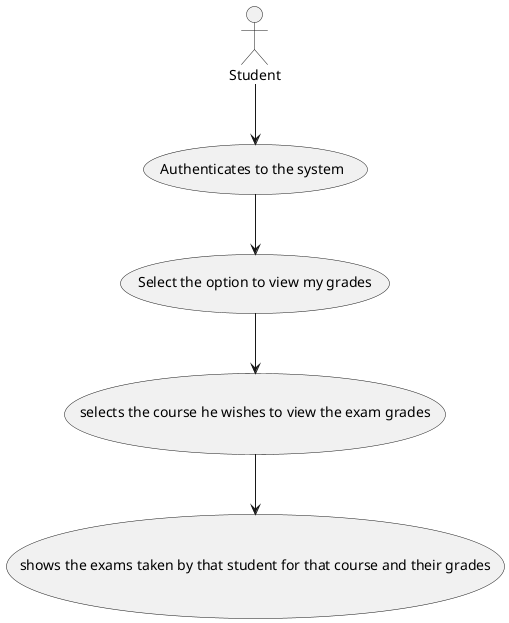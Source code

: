 @startuml
'https://plantuml.com/use-case-diagram




actor Student
    Student -down-> (Authenticates to the system)
    (Authenticates to the system) --> (Select the option to view my grades)
    (Select the option to view my grades) --> (selects the course he wishes to view the exam grades)
    (selects the course he wishes to view the exam grades) --> (shows the exams taken by that student for that course and their grades)


@enduml
